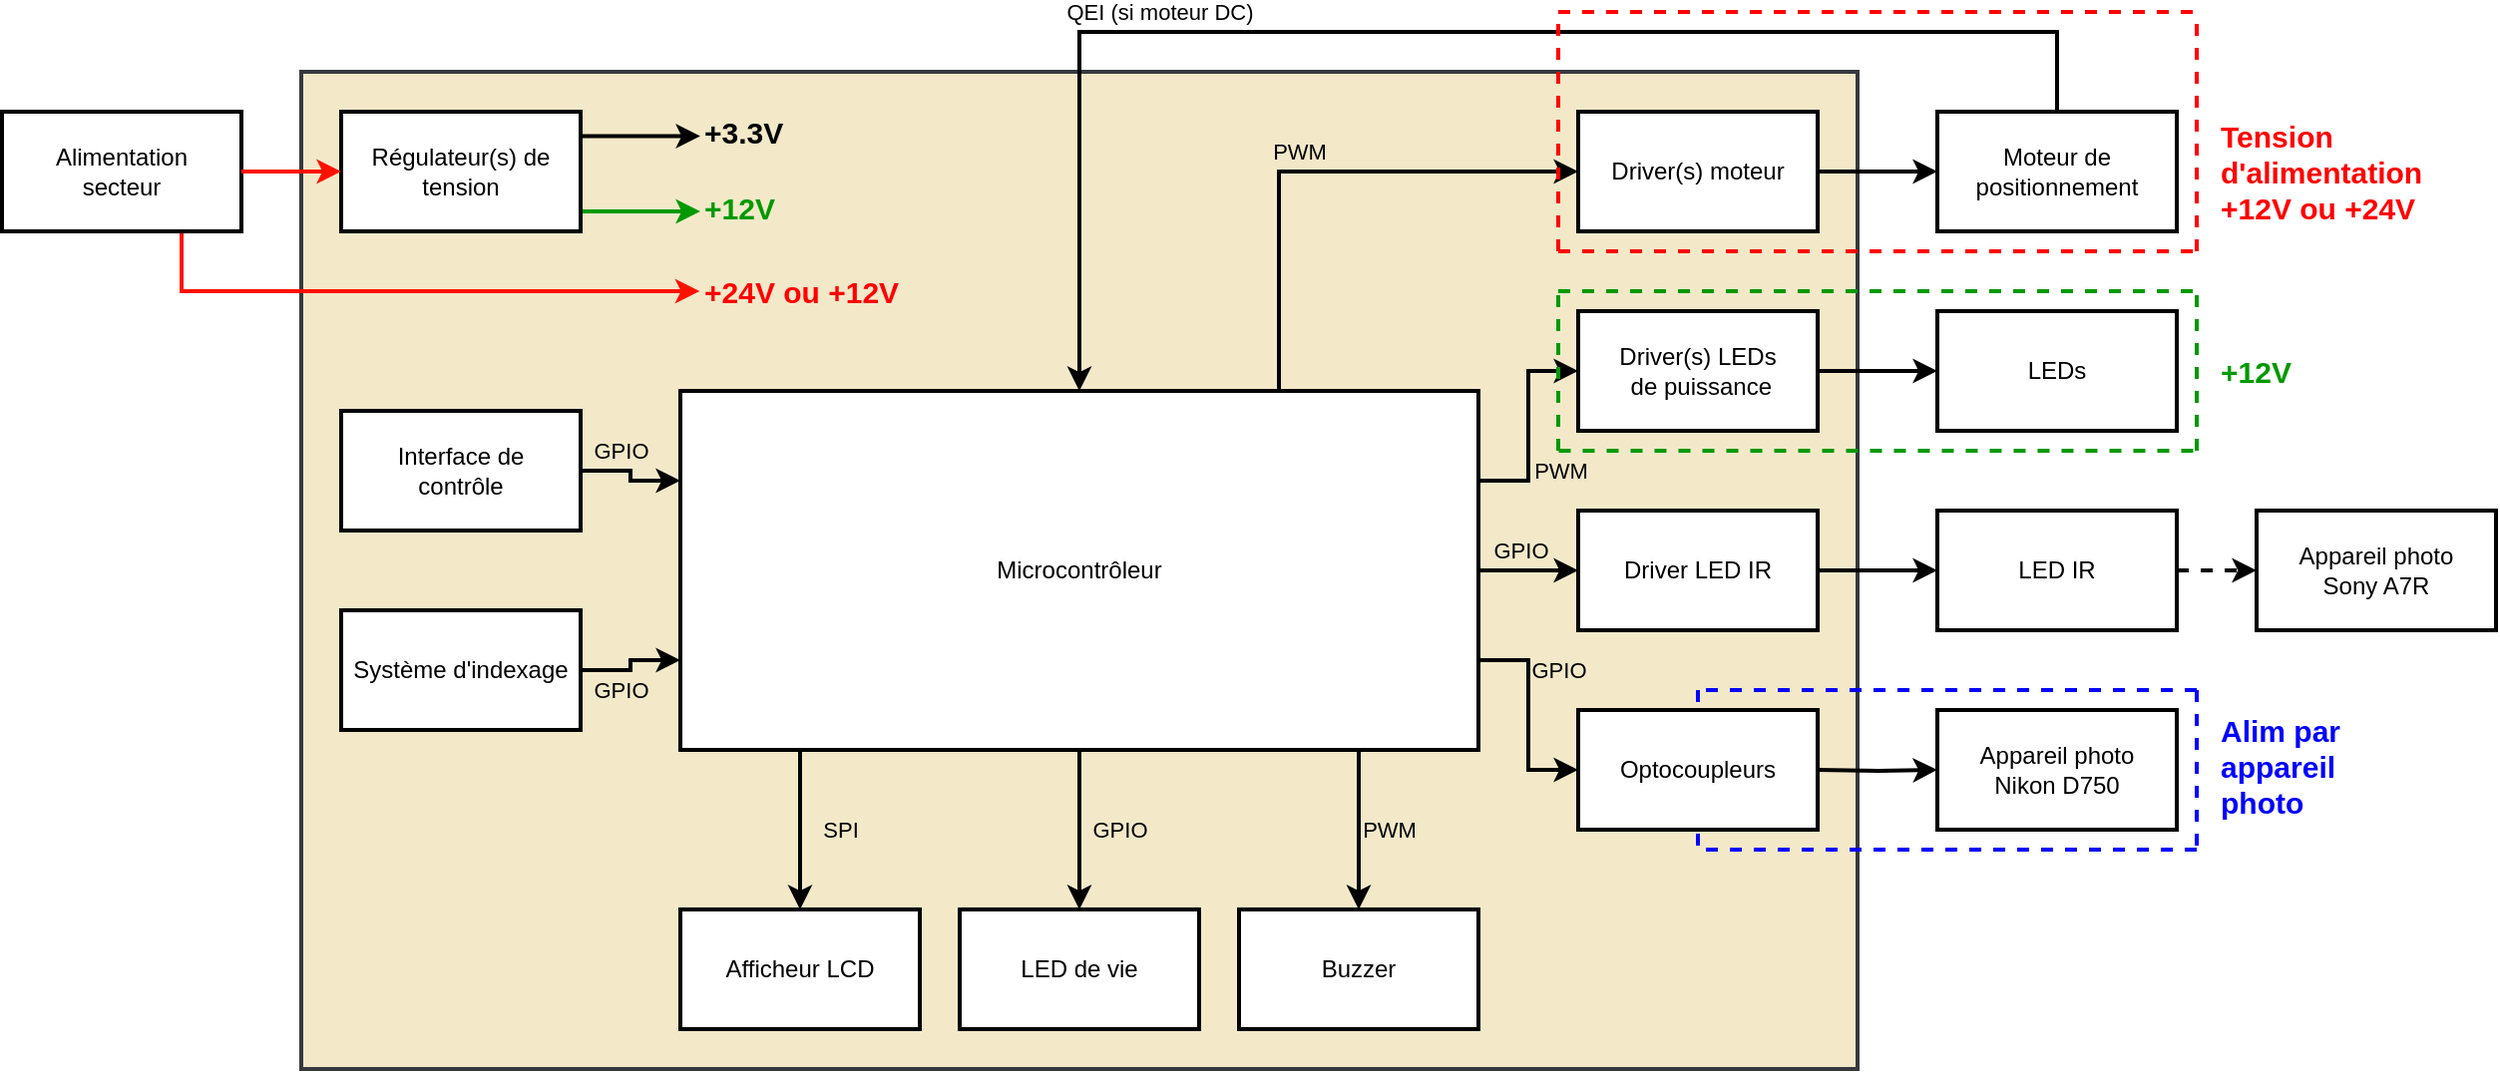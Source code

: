 <mxfile version="21.6.8" type="device">
  <diagram name="Page-1" id="sAueeR_DeyDTOokNU9W1">
    <mxGraphModel dx="1195" dy="685" grid="1" gridSize="10" guides="1" tooltips="1" connect="1" arrows="1" fold="1" page="1" pageScale="1" pageWidth="1654" pageHeight="1169" math="0" shadow="0">
      <root>
        <mxCell id="0" />
        <mxCell id="1" parent="0" />
        <mxCell id="fqn3BlmnmB48ulFy7r9I-1" value="" style="rounded=0;whiteSpace=wrap;html=1;fillColor=#F3E9C9;strokeColor=#36393d;strokeWidth=2;" parent="1" vertex="1">
          <mxGeometry x="190" y="100" width="780" height="500" as="geometry" />
        </mxCell>
        <mxCell id="52rDspOR7L93NlqgASMx-22" style="edgeStyle=orthogonalEdgeStyle;rounded=0;orthogonalLoop=1;jettySize=auto;html=1;entryX=0;entryY=0.5;entryDx=0;entryDy=0;strokeWidth=2;" parent="1" source="fqn3BlmnmB48ulFy7r9I-2" target="fqn3BlmnmB48ulFy7r9I-3" edge="1">
          <mxGeometry relative="1" as="geometry" />
        </mxCell>
        <mxCell id="fqn3BlmnmB48ulFy7r9I-2" value="&lt;div&gt;Driver(s) LEDs&lt;/div&gt;&amp;nbsp;de puissance" style="rounded=0;whiteSpace=wrap;html=1;strokeWidth=2;" parent="1" vertex="1">
          <mxGeometry x="830" y="220" width="120" height="60" as="geometry" />
        </mxCell>
        <mxCell id="fqn3BlmnmB48ulFy7r9I-3" value="LEDs" style="rounded=0;whiteSpace=wrap;html=1;strokeWidth=2;" parent="1" vertex="1">
          <mxGeometry x="1010" y="220" width="120" height="60" as="geometry" />
        </mxCell>
        <mxCell id="52rDspOR7L93NlqgASMx-21" style="edgeStyle=orthogonalEdgeStyle;rounded=0;orthogonalLoop=1;jettySize=auto;html=1;exitX=1;exitY=0.5;exitDx=0;exitDy=0;entryX=0;entryY=0.5;entryDx=0;entryDy=0;strokeWidth=2;" parent="1" source="fqn3BlmnmB48ulFy7r9I-5" target="fqn3BlmnmB48ulFy7r9I-6" edge="1">
          <mxGeometry relative="1" as="geometry" />
        </mxCell>
        <mxCell id="fqn3BlmnmB48ulFy7r9I-5" value="Driver(s) moteur" style="rounded=0;whiteSpace=wrap;html=1;strokeWidth=2;" parent="1" vertex="1">
          <mxGeometry x="830" y="120" width="120" height="60" as="geometry" />
        </mxCell>
        <mxCell id="fqn3BlmnmB48ulFy7r9I-6" value="Moteur de positionnement" style="rounded=0;whiteSpace=wrap;html=1;strokeWidth=2;" parent="1" vertex="1">
          <mxGeometry x="1010" y="120" width="120" height="60" as="geometry" />
        </mxCell>
        <mxCell id="fqn3BlmnmB48ulFy7r9I-7" value="Afficheur LCD" style="rounded=0;whiteSpace=wrap;html=1;strokeWidth=2;" parent="1" vertex="1">
          <mxGeometry x="380" y="520" width="120" height="60" as="geometry" />
        </mxCell>
        <mxCell id="n2ihInhJ-IvaEsw8NIyU-6" style="edgeStyle=orthogonalEdgeStyle;rounded=0;orthogonalLoop=1;jettySize=auto;html=1;entryX=0;entryY=0.25;entryDx=0;entryDy=0;strokeWidth=2;" parent="1" source="fqn3BlmnmB48ulFy7r9I-8" target="52rDspOR7L93NlqgASMx-8" edge="1">
          <mxGeometry relative="1" as="geometry" />
        </mxCell>
        <mxCell id="n2ihInhJ-IvaEsw8NIyU-49" value="&lt;div&gt;GPIO&lt;/div&gt;" style="edgeLabel;html=1;align=center;verticalAlign=middle;resizable=0;points=[];labelBackgroundColor=none;" parent="n2ihInhJ-IvaEsw8NIyU-6" vertex="1" connectable="0">
          <mxGeometry x="-0.571" relative="1" as="geometry">
            <mxPoint x="8" y="-10" as="offset" />
          </mxGeometry>
        </mxCell>
        <mxCell id="fqn3BlmnmB48ulFy7r9I-8" value="&lt;div&gt;Interface de &lt;br&gt;&lt;/div&gt;&lt;div&gt;contrôle&lt;/div&gt;" style="rounded=0;whiteSpace=wrap;html=1;strokeWidth=2;" parent="1" vertex="1">
          <mxGeometry x="210" y="270" width="120" height="60" as="geometry" />
        </mxCell>
        <mxCell id="n2ihInhJ-IvaEsw8NIyU-15" style="edgeStyle=orthogonalEdgeStyle;rounded=0;orthogonalLoop=1;jettySize=auto;html=1;entryX=0;entryY=0.5;entryDx=0;entryDy=0;strokeWidth=2;dashed=1;" parent="1" source="52rDspOR7L93NlqgASMx-3" target="52rDspOR7L93NlqgASMx-7" edge="1">
          <mxGeometry relative="1" as="geometry" />
        </mxCell>
        <mxCell id="52rDspOR7L93NlqgASMx-3" value="LED IR" style="rounded=0;whiteSpace=wrap;html=1;strokeWidth=2;" parent="1" vertex="1">
          <mxGeometry x="1010" y="320" width="120" height="60" as="geometry" />
        </mxCell>
        <mxCell id="52rDspOR7L93NlqgASMx-23" style="edgeStyle=orthogonalEdgeStyle;rounded=0;orthogonalLoop=1;jettySize=auto;html=1;exitX=1;exitY=0.5;exitDx=0;exitDy=0;entryX=0;entryY=0.5;entryDx=0;entryDy=0;strokeWidth=2;" parent="1" source="52rDspOR7L93NlqgASMx-4" target="52rDspOR7L93NlqgASMx-3" edge="1">
          <mxGeometry relative="1" as="geometry" />
        </mxCell>
        <mxCell id="52rDspOR7L93NlqgASMx-4" value="&lt;div&gt;Driver LED IR&lt;br&gt;&lt;/div&gt;" style="rounded=0;whiteSpace=wrap;html=1;strokeWidth=2;" parent="1" vertex="1">
          <mxGeometry x="830" y="320" width="120" height="60" as="geometry" />
        </mxCell>
        <mxCell id="52rDspOR7L93NlqgASMx-6" value="&lt;div&gt;Appareil photo&lt;br&gt;&lt;/div&gt;&lt;div&gt;Nikon D750&lt;br&gt;&lt;/div&gt;" style="rounded=0;whiteSpace=wrap;html=1;strokeWidth=2;" parent="1" vertex="1">
          <mxGeometry x="1010" y="420" width="120" height="60" as="geometry" />
        </mxCell>
        <mxCell id="52rDspOR7L93NlqgASMx-7" value="&lt;div&gt;Appareil photo&lt;br&gt;&lt;/div&gt;&lt;div&gt;Sony A7R&lt;br&gt;&lt;/div&gt;" style="rounded=0;whiteSpace=wrap;html=1;strokeWidth=2;" parent="1" vertex="1">
          <mxGeometry x="1170" y="320" width="120" height="60" as="geometry" />
        </mxCell>
        <mxCell id="52rDspOR7L93NlqgASMx-14" style="edgeStyle=orthogonalEdgeStyle;rounded=0;orthogonalLoop=1;jettySize=auto;html=1;exitX=0.25;exitY=1;exitDx=0;exitDy=0;entryX=0.5;entryY=0;entryDx=0;entryDy=0;strokeWidth=2;" parent="1" source="52rDspOR7L93NlqgASMx-8" target="fqn3BlmnmB48ulFy7r9I-7" edge="1">
          <mxGeometry relative="1" as="geometry">
            <Array as="points">
              <mxPoint x="440" y="440" />
            </Array>
          </mxGeometry>
        </mxCell>
        <mxCell id="n2ihInhJ-IvaEsw8NIyU-53" value="SPI" style="edgeLabel;html=1;align=center;verticalAlign=middle;resizable=0;points=[];labelBackgroundColor=none;" parent="52rDspOR7L93NlqgASMx-14" vertex="1" connectable="0">
          <mxGeometry x="0.263" y="2" relative="1" as="geometry">
            <mxPoint x="18" y="4" as="offset" />
          </mxGeometry>
        </mxCell>
        <mxCell id="n2ihInhJ-IvaEsw8NIyU-1" style="edgeStyle=orthogonalEdgeStyle;rounded=0;orthogonalLoop=1;jettySize=auto;html=1;exitX=0.5;exitY=1;exitDx=0;exitDy=0;entryX=0.5;entryY=0;entryDx=0;entryDy=0;strokeWidth=2;" parent="1" source="52rDspOR7L93NlqgASMx-8" target="220DTqXSZQvsgX-sUDnP-1" edge="1">
          <mxGeometry relative="1" as="geometry" />
        </mxCell>
        <mxCell id="n2ihInhJ-IvaEsw8NIyU-52" value="GPIO" style="edgeLabel;html=1;align=center;verticalAlign=middle;resizable=0;points=[];labelBackgroundColor=none;" parent="n2ihInhJ-IvaEsw8NIyU-1" vertex="1" connectable="0">
          <mxGeometry x="-0.105" y="-1" relative="1" as="geometry">
            <mxPoint x="21" y="4" as="offset" />
          </mxGeometry>
        </mxCell>
        <mxCell id="n2ihInhJ-IvaEsw8NIyU-2" style="edgeStyle=orthogonalEdgeStyle;rounded=0;orthogonalLoop=1;jettySize=auto;html=1;exitX=0.75;exitY=1;exitDx=0;exitDy=0;entryX=0.5;entryY=0;entryDx=0;entryDy=0;strokeWidth=2;" parent="1" source="52rDspOR7L93NlqgASMx-8" target="52rDspOR7L93NlqgASMx-43" edge="1">
          <mxGeometry relative="1" as="geometry">
            <Array as="points">
              <mxPoint x="720" y="440" />
            </Array>
          </mxGeometry>
        </mxCell>
        <mxCell id="n2ihInhJ-IvaEsw8NIyU-51" value="PWM" style="edgeLabel;html=1;align=center;verticalAlign=middle;resizable=0;points=[];labelBackgroundColor=none;" parent="n2ihInhJ-IvaEsw8NIyU-2" vertex="1" connectable="0">
          <mxGeometry x="0.352" y="-1" relative="1" as="geometry">
            <mxPoint x="16" y="-1" as="offset" />
          </mxGeometry>
        </mxCell>
        <mxCell id="n2ihInhJ-IvaEsw8NIyU-9" style="edgeStyle=orthogonalEdgeStyle;rounded=0;orthogonalLoop=1;jettySize=auto;html=1;exitX=1;exitY=0.5;exitDx=0;exitDy=0;entryX=0;entryY=0.5;entryDx=0;entryDy=0;strokeWidth=2;" parent="1" source="52rDspOR7L93NlqgASMx-8" target="52rDspOR7L93NlqgASMx-4" edge="1">
          <mxGeometry relative="1" as="geometry" />
        </mxCell>
        <mxCell id="n2ihInhJ-IvaEsw8NIyU-54" value="GPIO" style="edgeLabel;html=1;align=center;verticalAlign=middle;resizable=0;points=[];labelBackgroundColor=none;" parent="n2ihInhJ-IvaEsw8NIyU-9" vertex="1" connectable="0">
          <mxGeometry x="-0.166" y="-2" relative="1" as="geometry">
            <mxPoint y="-12" as="offset" />
          </mxGeometry>
        </mxCell>
        <mxCell id="n2ihInhJ-IvaEsw8NIyU-11" style="edgeStyle=orthogonalEdgeStyle;rounded=0;orthogonalLoop=1;jettySize=auto;html=1;exitX=1;exitY=0.25;exitDx=0;exitDy=0;strokeWidth=2;" parent="1" source="52rDspOR7L93NlqgASMx-8" target="fqn3BlmnmB48ulFy7r9I-2" edge="1">
          <mxGeometry relative="1" as="geometry" />
        </mxCell>
        <mxCell id="n2ihInhJ-IvaEsw8NIyU-56" value="PWM" style="edgeLabel;html=1;align=center;verticalAlign=middle;resizable=0;points=[];labelBackgroundColor=none;" parent="n2ihInhJ-IvaEsw8NIyU-11" vertex="1" connectable="0">
          <mxGeometry x="-0.612" y="-2" relative="1" as="geometry">
            <mxPoint x="20" y="-7" as="offset" />
          </mxGeometry>
        </mxCell>
        <mxCell id="n2ihInhJ-IvaEsw8NIyU-12" style="edgeStyle=orthogonalEdgeStyle;rounded=0;orthogonalLoop=1;jettySize=auto;html=1;exitX=0.75;exitY=0;exitDx=0;exitDy=0;entryX=0;entryY=0.5;entryDx=0;entryDy=0;strokeWidth=2;" parent="1" source="52rDspOR7L93NlqgASMx-8" target="fqn3BlmnmB48ulFy7r9I-5" edge="1">
          <mxGeometry relative="1" as="geometry" />
        </mxCell>
        <mxCell id="n2ihInhJ-IvaEsw8NIyU-57" value="PWM" style="edgeLabel;html=1;align=center;verticalAlign=middle;resizable=0;points=[];labelBackgroundColor=none;" parent="n2ihInhJ-IvaEsw8NIyU-12" vertex="1" connectable="0">
          <mxGeometry x="0.637" y="-2" relative="1" as="geometry">
            <mxPoint x="-93" y="-12" as="offset" />
          </mxGeometry>
        </mxCell>
        <mxCell id="n2ihInhJ-IvaEsw8NIyU-46" style="edgeStyle=orthogonalEdgeStyle;rounded=0;orthogonalLoop=1;jettySize=auto;html=1;exitX=1;exitY=0.75;exitDx=0;exitDy=0;entryX=0;entryY=0.5;entryDx=0;entryDy=0;strokeWidth=2;" parent="1" source="52rDspOR7L93NlqgASMx-8" target="n2ihInhJ-IvaEsw8NIyU-45" edge="1">
          <mxGeometry relative="1" as="geometry" />
        </mxCell>
        <mxCell id="n2ihInhJ-IvaEsw8NIyU-55" value="GPIO" style="edgeLabel;html=1;align=center;verticalAlign=middle;resizable=0;points=[];labelBackgroundColor=none;" parent="n2ihInhJ-IvaEsw8NIyU-46" vertex="1" connectable="0">
          <mxGeometry x="-0.721" y="-2" relative="1" as="geometry">
            <mxPoint x="25" y="3" as="offset" />
          </mxGeometry>
        </mxCell>
        <mxCell id="52rDspOR7L93NlqgASMx-8" value="Microcontrôleur" style="rounded=0;whiteSpace=wrap;html=1;strokeWidth=2;" parent="1" vertex="1">
          <mxGeometry x="380" y="260" width="400" height="180" as="geometry" />
        </mxCell>
        <mxCell id="52rDspOR7L93NlqgASMx-39" style="edgeStyle=orthogonalEdgeStyle;rounded=0;orthogonalLoop=1;jettySize=auto;html=1;entryX=0;entryY=0.5;entryDx=0;entryDy=0;strokeWidth=2;" parent="1" target="52rDspOR7L93NlqgASMx-6" edge="1">
          <mxGeometry relative="1" as="geometry">
            <mxPoint x="950" y="450" as="sourcePoint" />
          </mxGeometry>
        </mxCell>
        <mxCell id="n2ihInhJ-IvaEsw8NIyU-5" style="edgeStyle=orthogonalEdgeStyle;rounded=0;orthogonalLoop=1;jettySize=auto;html=1;entryX=0;entryY=0.75;entryDx=0;entryDy=0;strokeWidth=2;" parent="1" source="52rDspOR7L93NlqgASMx-42" target="52rDspOR7L93NlqgASMx-8" edge="1">
          <mxGeometry relative="1" as="geometry" />
        </mxCell>
        <mxCell id="n2ihInhJ-IvaEsw8NIyU-47" value="GPIO" style="edgeLabel;html=1;align=center;verticalAlign=middle;resizable=0;points=[];labelBackgroundColor=none;" parent="n2ihInhJ-IvaEsw8NIyU-5" vertex="1" connectable="0">
          <mxGeometry x="-0.376" y="-1" relative="1" as="geometry">
            <mxPoint x="3" y="9" as="offset" />
          </mxGeometry>
        </mxCell>
        <mxCell id="52rDspOR7L93NlqgASMx-42" value="Système d&#39;indexage" style="rounded=0;whiteSpace=wrap;html=1;strokeWidth=2;" parent="1" vertex="1">
          <mxGeometry x="210" y="370" width="120" height="60" as="geometry" />
        </mxCell>
        <mxCell id="52rDspOR7L93NlqgASMx-43" value="Buzzer" style="rounded=0;whiteSpace=wrap;html=1;strokeWidth=2;" parent="1" vertex="1">
          <mxGeometry x="660" y="520" width="120" height="60" as="geometry" />
        </mxCell>
        <mxCell id="220DTqXSZQvsgX-sUDnP-1" value="LED de vie" style="rounded=0;whiteSpace=wrap;html=1;strokeWidth=2;" parent="1" vertex="1">
          <mxGeometry x="520" y="520" width="120" height="60" as="geometry" />
        </mxCell>
        <mxCell id="n2ihInhJ-IvaEsw8NIyU-24" value="" style="endArrow=none;html=1;rounded=0;dashed=1;strokeWidth=2;strokeColor=#009900;exitX=0.808;exitY=0.38;exitDx=0;exitDy=0;exitPerimeter=0;" parent="1" source="fqn3BlmnmB48ulFy7r9I-1" edge="1">
          <mxGeometry width="50" height="50" relative="1" as="geometry">
            <mxPoint x="1020" y="290" as="sourcePoint" />
            <mxPoint x="1140" y="290" as="targetPoint" />
          </mxGeometry>
        </mxCell>
        <mxCell id="n2ihInhJ-IvaEsw8NIyU-36" value="" style="endArrow=none;html=1;rounded=0;dashed=1;strokeColor=#0000ff;strokeWidth=2;" parent="1" edge="1">
          <mxGeometry width="50" height="50" relative="1" as="geometry">
            <mxPoint x="1140" y="410" as="sourcePoint" />
            <mxPoint x="1140" y="490" as="targetPoint" />
          </mxGeometry>
        </mxCell>
        <mxCell id="n2ihInhJ-IvaEsw8NIyU-37" value="" style="endArrow=none;html=1;rounded=0;dashed=1;strokeColor=#0000ff;strokeWidth=2;" parent="1" edge="1">
          <mxGeometry width="50" height="50" relative="1" as="geometry">
            <mxPoint x="890" y="410" as="sourcePoint" />
            <mxPoint x="890" y="490" as="targetPoint" />
          </mxGeometry>
        </mxCell>
        <mxCell id="n2ihInhJ-IvaEsw8NIyU-38" value="" style="endArrow=none;html=1;rounded=0;dashed=1;strokeColor=#0000ff;strokeWidth=2;" parent="1" edge="1">
          <mxGeometry width="50" height="50" relative="1" as="geometry">
            <mxPoint x="1140" y="410" as="sourcePoint" />
            <mxPoint x="890" y="410" as="targetPoint" />
          </mxGeometry>
        </mxCell>
        <mxCell id="n2ihInhJ-IvaEsw8NIyU-39" value="" style="endArrow=none;html=1;rounded=0;dashed=1;strokeColor=#0000ff;strokeWidth=2;" parent="1" edge="1">
          <mxGeometry width="50" height="50" relative="1" as="geometry">
            <mxPoint x="1140" y="490" as="sourcePoint" />
            <mxPoint x="890" y="490" as="targetPoint" />
          </mxGeometry>
        </mxCell>
        <mxCell id="n2ihInhJ-IvaEsw8NIyU-45" value="Optocoupleurs" style="rounded=0;whiteSpace=wrap;html=1;strokeWidth=2;" parent="1" vertex="1">
          <mxGeometry x="830" y="420" width="120" height="60" as="geometry" />
        </mxCell>
        <mxCell id="n2ihInhJ-IvaEsw8NIyU-60" value="&lt;font color=&quot;#0000FF&quot;&gt;Alim par appareil photo&lt;/font&gt;" style="text;html=1;strokeColor=none;fillColor=none;align=left;verticalAlign=top;whiteSpace=wrap;rounded=0;fontColor=#FF0000;fontStyle=1;fontSize=15;" parent="1" vertex="1">
          <mxGeometry x="1150" y="415" width="90" height="70" as="geometry" />
        </mxCell>
        <mxCell id="VRM8dFKcxAQUK2xVJEkD-11" style="edgeStyle=orthogonalEdgeStyle;rounded=0;orthogonalLoop=1;jettySize=auto;html=1;exitX=0.5;exitY=0;exitDx=0;exitDy=0;entryX=0.5;entryY=0;entryDx=0;entryDy=0;strokeWidth=2;" edge="1" parent="1" source="fqn3BlmnmB48ulFy7r9I-6" target="52rDspOR7L93NlqgASMx-8">
          <mxGeometry relative="1" as="geometry">
            <mxPoint x="1010" y="70" as="sourcePoint" />
            <Array as="points">
              <mxPoint x="1070" y="80" />
              <mxPoint x="580" y="80" />
            </Array>
          </mxGeometry>
        </mxCell>
        <mxCell id="VRM8dFKcxAQUK2xVJEkD-14" value="QEI (si moteur DC)" style="edgeLabel;html=1;align=center;verticalAlign=middle;resizable=0;points=[];" vertex="1" connectable="0" parent="VRM8dFKcxAQUK2xVJEkD-11">
          <mxGeometry x="0.249" y="1" relative="1" as="geometry">
            <mxPoint x="-47" y="-11" as="offset" />
          </mxGeometry>
        </mxCell>
        <mxCell id="VRM8dFKcxAQUK2xVJEkD-2" value="" style="endArrow=none;html=1;rounded=0;dashed=1;strokeWidth=2;strokeColor=#009900;exitX=0.808;exitY=0.38;exitDx=0;exitDy=0;exitPerimeter=0;" edge="1" parent="1">
          <mxGeometry width="50" height="50" relative="1" as="geometry">
            <mxPoint x="820" y="210" as="sourcePoint" />
            <mxPoint x="1140" y="210" as="targetPoint" />
          </mxGeometry>
        </mxCell>
        <mxCell id="VRM8dFKcxAQUK2xVJEkD-3" value="" style="endArrow=none;html=1;rounded=0;dashed=1;strokeWidth=2;strokeColor=#009900;" edge="1" parent="1">
          <mxGeometry width="50" height="50" relative="1" as="geometry">
            <mxPoint x="1140" y="290" as="sourcePoint" />
            <mxPoint x="1140" y="210" as="targetPoint" />
          </mxGeometry>
        </mxCell>
        <mxCell id="VRM8dFKcxAQUK2xVJEkD-4" value="" style="endArrow=none;html=1;rounded=0;dashed=1;strokeWidth=2;strokeColor=#009900;" edge="1" parent="1">
          <mxGeometry width="50" height="50" relative="1" as="geometry">
            <mxPoint x="820" y="290" as="sourcePoint" />
            <mxPoint x="820" y="210" as="targetPoint" />
          </mxGeometry>
        </mxCell>
        <mxCell id="VRM8dFKcxAQUK2xVJEkD-5" value="" style="endArrow=none;html=1;rounded=0;dashed=1;strokeWidth=2;strokeColor=#FF0000;" edge="1" parent="1">
          <mxGeometry width="50" height="50" relative="1" as="geometry">
            <mxPoint x="1140" y="190" as="sourcePoint" />
            <mxPoint x="1140" y="70" as="targetPoint" />
          </mxGeometry>
        </mxCell>
        <mxCell id="VRM8dFKcxAQUK2xVJEkD-6" value="Tension d&#39;alimentation +12V ou +24V" style="text;html=1;strokeColor=none;fillColor=none;align=left;verticalAlign=middle;whiteSpace=wrap;rounded=0;fontStyle=1;fontColor=#FF0000;fontSize=15;" vertex="1" parent="1">
          <mxGeometry x="1150" y="122.5" width="90" height="55" as="geometry" />
        </mxCell>
        <mxCell id="VRM8dFKcxAQUK2xVJEkD-7" value="&lt;div style=&quot;font-size: 15px;&quot;&gt;+12V&lt;/div&gt;" style="text;html=1;strokeColor=none;fillColor=none;align=left;verticalAlign=middle;whiteSpace=wrap;rounded=0;fontStyle=1;fontColor=#009900;fontSize=15;" vertex="1" parent="1">
          <mxGeometry x="1150" y="235" width="90" height="30" as="geometry" />
        </mxCell>
        <mxCell id="VRM8dFKcxAQUK2xVJEkD-8" value="" style="endArrow=none;html=1;rounded=0;dashed=1;strokeWidth=2;strokeColor=#FF0000;" edge="1" parent="1">
          <mxGeometry width="50" height="50" relative="1" as="geometry">
            <mxPoint x="820" y="190" as="sourcePoint" />
            <mxPoint x="1140" y="190" as="targetPoint" />
          </mxGeometry>
        </mxCell>
        <mxCell id="VRM8dFKcxAQUK2xVJEkD-9" value="" style="endArrow=none;html=1;rounded=0;dashed=1;strokeWidth=2;strokeColor=#FF0000;" edge="1" parent="1">
          <mxGeometry width="50" height="50" relative="1" as="geometry">
            <mxPoint x="820" y="70" as="sourcePoint" />
            <mxPoint x="1140" y="70" as="targetPoint" />
          </mxGeometry>
        </mxCell>
        <mxCell id="VRM8dFKcxAQUK2xVJEkD-10" value="" style="endArrow=none;html=1;rounded=0;dashed=1;strokeWidth=2;strokeColor=#FF0000;" edge="1" parent="1">
          <mxGeometry width="50" height="50" relative="1" as="geometry">
            <mxPoint x="820" y="190" as="sourcePoint" />
            <mxPoint x="820" y="70" as="targetPoint" />
          </mxGeometry>
        </mxCell>
        <mxCell id="VRM8dFKcxAQUK2xVJEkD-16" style="edgeStyle=orthogonalEdgeStyle;rounded=0;orthogonalLoop=1;jettySize=auto;html=1;strokeColor=#009900;strokeWidth=2;fontColor=#009900;" edge="1" parent="1">
          <mxGeometry relative="1" as="geometry">
            <mxPoint x="390" y="170" as="targetPoint" />
            <mxPoint x="330" y="170" as="sourcePoint" />
          </mxGeometry>
        </mxCell>
        <mxCell id="VRM8dFKcxAQUK2xVJEkD-17" style="edgeStyle=orthogonalEdgeStyle;rounded=0;orthogonalLoop=1;jettySize=auto;html=1;strokeColor=#000000;strokeWidth=2;fontColor=#000000;" edge="1" parent="1">
          <mxGeometry relative="1" as="geometry">
            <mxPoint x="390" y="132.26" as="targetPoint" />
            <mxPoint x="330" y="132.26" as="sourcePoint" />
          </mxGeometry>
        </mxCell>
        <mxCell id="VRM8dFKcxAQUK2xVJEkD-20" value="Régulateur(s) de tension" style="rounded=0;whiteSpace=wrap;html=1;strokeWidth=2;" vertex="1" parent="1">
          <mxGeometry x="210" y="120" width="120" height="60" as="geometry" />
        </mxCell>
        <mxCell id="VRM8dFKcxAQUK2xVJEkD-22" value="&lt;font color=&quot;#009900&quot;&gt;+12V&lt;/font&gt;" style="text;html=1;strokeColor=none;fillColor=none;align=left;verticalAlign=middle;whiteSpace=wrap;rounded=0;fontStyle=1;fontColor=#FF0000;fontSize=15;" vertex="1" parent="1">
          <mxGeometry x="390" y="157.5" width="60" height="20" as="geometry" />
        </mxCell>
        <mxCell id="VRM8dFKcxAQUK2xVJEkD-23" value="+3.3V" style="text;html=1;strokeColor=none;fillColor=none;align=left;verticalAlign=middle;whiteSpace=wrap;rounded=0;fontStyle=1;fontColor=#000000;fontSize=15;" vertex="1" parent="1">
          <mxGeometry x="390" y="120" width="60" height="20" as="geometry" />
        </mxCell>
        <mxCell id="VRM8dFKcxAQUK2xVJEkD-38" style="edgeStyle=orthogonalEdgeStyle;rounded=0;orthogonalLoop=1;jettySize=auto;html=1;exitX=0.75;exitY=1;exitDx=0;exitDy=0;entryX=0.256;entryY=0.22;entryDx=0;entryDy=0;entryPerimeter=0;strokeWidth=2;strokeColor=#FF1100;" edge="1" parent="1" source="VRM8dFKcxAQUK2xVJEkD-25" target="fqn3BlmnmB48ulFy7r9I-1">
          <mxGeometry relative="1" as="geometry" />
        </mxCell>
        <mxCell id="VRM8dFKcxAQUK2xVJEkD-25" value="&lt;div&gt;Alimentation&lt;/div&gt;&lt;div&gt;secteur&lt;/div&gt;" style="rounded=0;whiteSpace=wrap;html=1;strokeWidth=2;" vertex="1" parent="1">
          <mxGeometry x="40" y="120" width="120" height="60" as="geometry" />
        </mxCell>
        <mxCell id="VRM8dFKcxAQUK2xVJEkD-27" style="edgeStyle=orthogonalEdgeStyle;rounded=0;orthogonalLoop=1;jettySize=auto;html=1;exitX=1;exitY=0.5;exitDx=0;exitDy=0;entryX=0;entryY=0.5;entryDx=0;entryDy=0;strokeColor=#FF1100;strokeWidth=2;" edge="1" parent="1">
          <mxGeometry relative="1" as="geometry">
            <mxPoint x="160" y="150" as="sourcePoint" />
            <mxPoint x="210" y="150" as="targetPoint" />
          </mxGeometry>
        </mxCell>
        <mxCell id="VRM8dFKcxAQUK2xVJEkD-39" value="+24V ou +12V" style="text;html=1;strokeColor=none;fillColor=none;align=left;verticalAlign=middle;whiteSpace=wrap;rounded=0;fontStyle=1;fontColor=#FF0000;fontSize=15;" vertex="1" parent="1">
          <mxGeometry x="390" y="200" width="120" height="20" as="geometry" />
        </mxCell>
      </root>
    </mxGraphModel>
  </diagram>
</mxfile>
